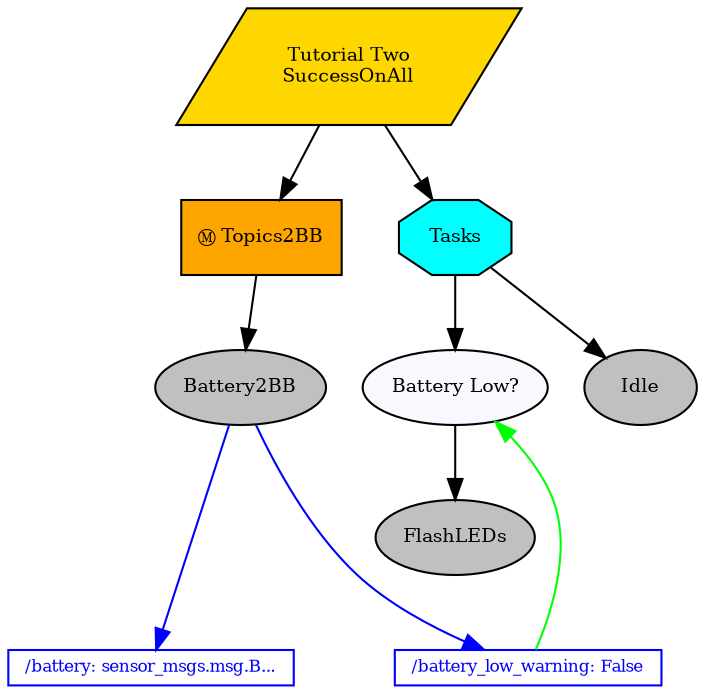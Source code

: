 digraph pastafarianism {
ordering=out;
graph [fontname="times-roman"];
node [fontname="times-roman"];
edge [fontname="times-roman"];
"Tutorial Two" [fillcolor=gold, fontcolor=black, fontsize=9, label="Tutorial Two\nSuccessOnAll", shape=parallelogram, style=filled];
Topics2BB [fillcolor=orange, fontcolor=black, fontsize=9, label="Ⓜ Topics2BB", shape=box, style=filled];
"Tutorial Two" -> Topics2BB;
Battery2BB [fillcolor=gray, fontcolor=black, fontsize=9, label=Battery2BB, shape=ellipse, style=filled];
Topics2BB -> Battery2BB;
Tasks [fillcolor=cyan, fontcolor=black, fontsize=9, label=Tasks, shape=octagon, style=filled];
"Tutorial Two" -> Tasks;
"Battery Low?" [fillcolor=ghostwhite, fontcolor=black, fontsize=9, label="Battery Low?", shape=ellipse, style=filled];
Tasks -> "Battery Low?";
FlashLEDs [fillcolor=gray, fontcolor=black, fontsize=9, label=FlashLEDs, shape=ellipse, style=filled];
"Battery Low?" -> FlashLEDs;
Idle [fillcolor=gray, fontcolor=black, fontsize=9, label=Idle, shape=ellipse, style=filled];
Tasks -> Idle;
Battery2BB -> "/battery"  [color=blue, constraint=False, weight=0];
"/battery_low_warning" -> "Battery Low?"  [color=green, constraint=False, weight=0];
Battery2BB -> "/battery_low_warning"  [color=blue, constraint=False, weight=0];
subgraph Blackboard {
id=Blackboard;
label=Blackboard;
rank=sink;
"/battery" [color=blue, fillcolor=white, fixedsize=False, fontcolor=blue, fontsize=8, height=0, label="/battery: sensor_msgs.msg.B...", shape=box, style=filled, width=0];
"/battery_low_warning" [color=blue, fillcolor=white, fixedsize=False, fontcolor=blue, fontsize=8, height=0, label="/battery_low_warning: False", shape=box, style=filled, width=0];
}

}
